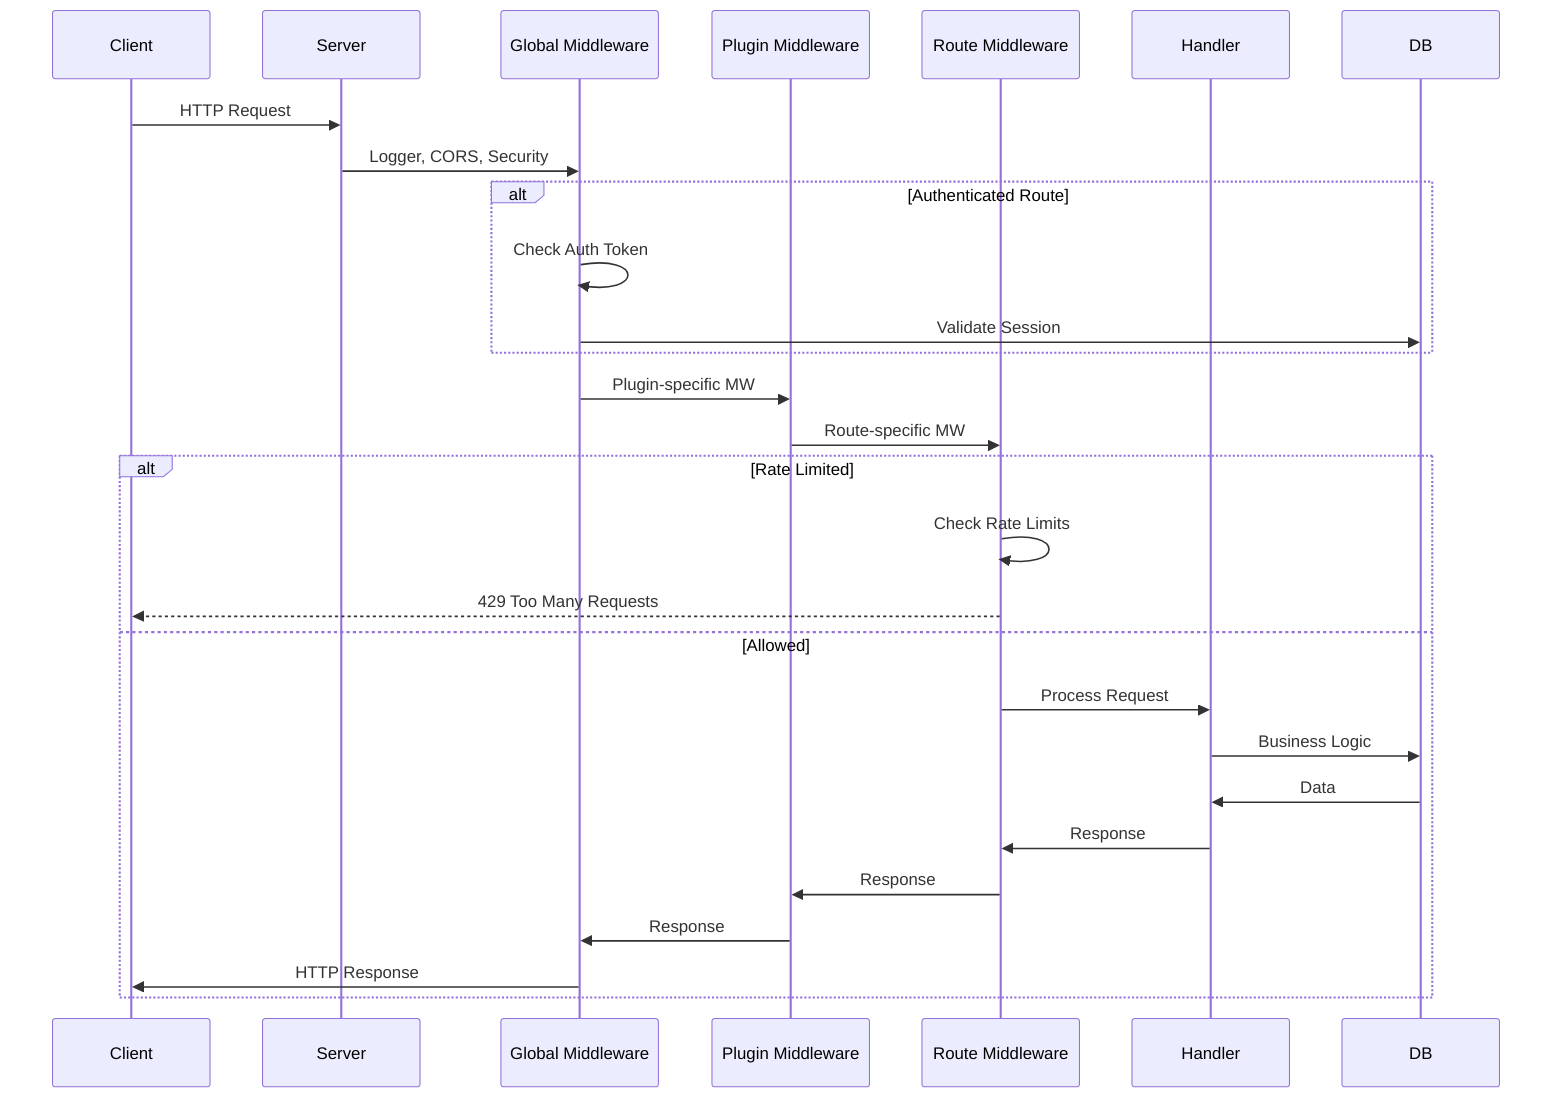 sequenceDiagram
    participant Client
    participant Server
    participant GlobalMW as Global Middleware
    participant PluginMW as Plugin Middleware
    participant RouteMW as Route Middleware
    participant Handler
    participant DB

    Client->>Server: HTTP Request
    Server->>GlobalMW: Logger, CORS, Security
    
    alt Authenticated Route
        GlobalMW->>GlobalMW: Check Auth Token
        GlobalMW->>DB: Validate Session
    end
    
    GlobalMW->>PluginMW: Plugin-specific MW
    PluginMW->>RouteMW: Route-specific MW
    
    alt Rate Limited
        RouteMW->>RouteMW: Check Rate Limits
        RouteMW-->>Client: 429 Too Many Requests
    else Allowed
        RouteMW->>Handler: Process Request
        Handler->>DB: Business Logic
        DB->>Handler: Data
        Handler->>RouteMW: Response
        RouteMW->>PluginMW: Response
        PluginMW->>GlobalMW: Response
        GlobalMW->>Client: HTTP Response
    end